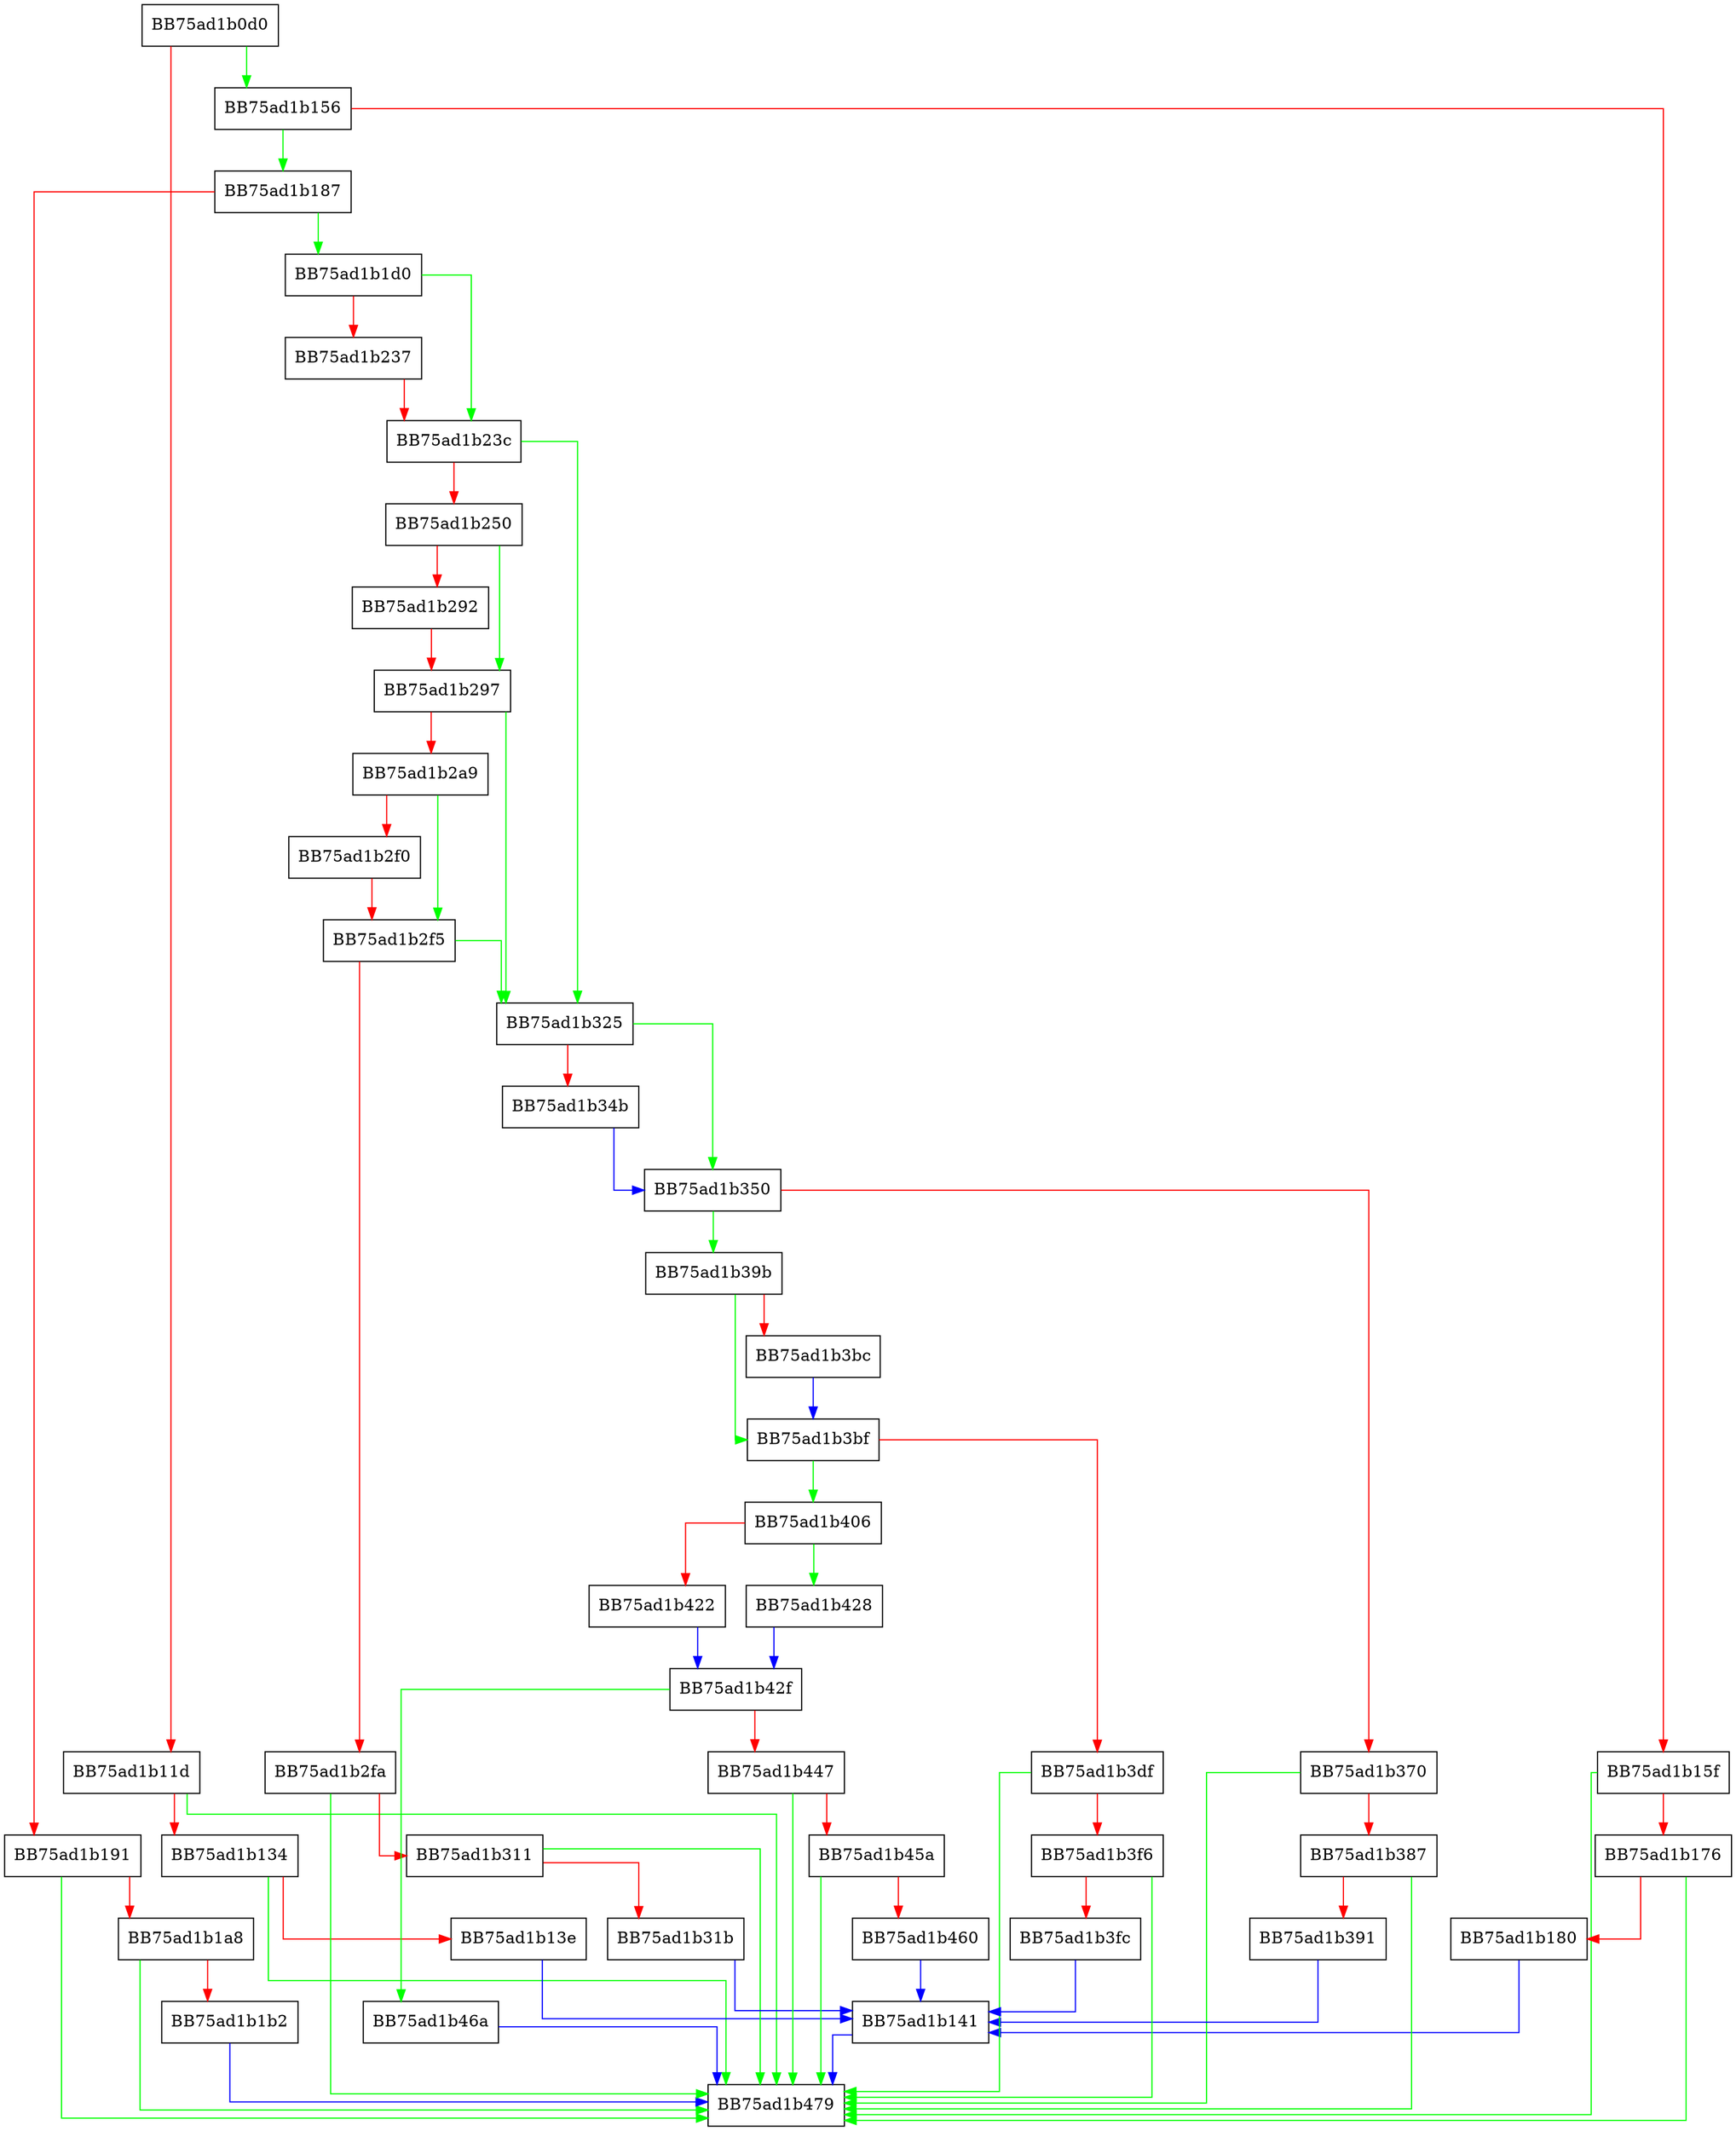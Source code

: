 digraph Validate {
  node [shape="box"];
  graph [splines=ortho];
  BB75ad1b0d0 -> BB75ad1b156 [color="green"];
  BB75ad1b0d0 -> BB75ad1b11d [color="red"];
  BB75ad1b11d -> BB75ad1b479 [color="green"];
  BB75ad1b11d -> BB75ad1b134 [color="red"];
  BB75ad1b134 -> BB75ad1b479 [color="green"];
  BB75ad1b134 -> BB75ad1b13e [color="red"];
  BB75ad1b13e -> BB75ad1b141 [color="blue"];
  BB75ad1b141 -> BB75ad1b479 [color="blue"];
  BB75ad1b156 -> BB75ad1b187 [color="green"];
  BB75ad1b156 -> BB75ad1b15f [color="red"];
  BB75ad1b15f -> BB75ad1b479 [color="green"];
  BB75ad1b15f -> BB75ad1b176 [color="red"];
  BB75ad1b176 -> BB75ad1b479 [color="green"];
  BB75ad1b176 -> BB75ad1b180 [color="red"];
  BB75ad1b180 -> BB75ad1b141 [color="blue"];
  BB75ad1b187 -> BB75ad1b1d0 [color="green"];
  BB75ad1b187 -> BB75ad1b191 [color="red"];
  BB75ad1b191 -> BB75ad1b479 [color="green"];
  BB75ad1b191 -> BB75ad1b1a8 [color="red"];
  BB75ad1b1a8 -> BB75ad1b479 [color="green"];
  BB75ad1b1a8 -> BB75ad1b1b2 [color="red"];
  BB75ad1b1b2 -> BB75ad1b479 [color="blue"];
  BB75ad1b1d0 -> BB75ad1b23c [color="green"];
  BB75ad1b1d0 -> BB75ad1b237 [color="red"];
  BB75ad1b237 -> BB75ad1b23c [color="red"];
  BB75ad1b23c -> BB75ad1b325 [color="green"];
  BB75ad1b23c -> BB75ad1b250 [color="red"];
  BB75ad1b250 -> BB75ad1b297 [color="green"];
  BB75ad1b250 -> BB75ad1b292 [color="red"];
  BB75ad1b292 -> BB75ad1b297 [color="red"];
  BB75ad1b297 -> BB75ad1b325 [color="green"];
  BB75ad1b297 -> BB75ad1b2a9 [color="red"];
  BB75ad1b2a9 -> BB75ad1b2f5 [color="green"];
  BB75ad1b2a9 -> BB75ad1b2f0 [color="red"];
  BB75ad1b2f0 -> BB75ad1b2f5 [color="red"];
  BB75ad1b2f5 -> BB75ad1b325 [color="green"];
  BB75ad1b2f5 -> BB75ad1b2fa [color="red"];
  BB75ad1b2fa -> BB75ad1b479 [color="green"];
  BB75ad1b2fa -> BB75ad1b311 [color="red"];
  BB75ad1b311 -> BB75ad1b479 [color="green"];
  BB75ad1b311 -> BB75ad1b31b [color="red"];
  BB75ad1b31b -> BB75ad1b141 [color="blue"];
  BB75ad1b325 -> BB75ad1b350 [color="green"];
  BB75ad1b325 -> BB75ad1b34b [color="red"];
  BB75ad1b34b -> BB75ad1b350 [color="blue"];
  BB75ad1b350 -> BB75ad1b39b [color="green"];
  BB75ad1b350 -> BB75ad1b370 [color="red"];
  BB75ad1b370 -> BB75ad1b479 [color="green"];
  BB75ad1b370 -> BB75ad1b387 [color="red"];
  BB75ad1b387 -> BB75ad1b479 [color="green"];
  BB75ad1b387 -> BB75ad1b391 [color="red"];
  BB75ad1b391 -> BB75ad1b141 [color="blue"];
  BB75ad1b39b -> BB75ad1b3bf [color="green"];
  BB75ad1b39b -> BB75ad1b3bc [color="red"];
  BB75ad1b3bc -> BB75ad1b3bf [color="blue"];
  BB75ad1b3bf -> BB75ad1b406 [color="green"];
  BB75ad1b3bf -> BB75ad1b3df [color="red"];
  BB75ad1b3df -> BB75ad1b479 [color="green"];
  BB75ad1b3df -> BB75ad1b3f6 [color="red"];
  BB75ad1b3f6 -> BB75ad1b479 [color="green"];
  BB75ad1b3f6 -> BB75ad1b3fc [color="red"];
  BB75ad1b3fc -> BB75ad1b141 [color="blue"];
  BB75ad1b406 -> BB75ad1b428 [color="green"];
  BB75ad1b406 -> BB75ad1b422 [color="red"];
  BB75ad1b422 -> BB75ad1b42f [color="blue"];
  BB75ad1b428 -> BB75ad1b42f [color="blue"];
  BB75ad1b42f -> BB75ad1b46a [color="green"];
  BB75ad1b42f -> BB75ad1b447 [color="red"];
  BB75ad1b447 -> BB75ad1b479 [color="green"];
  BB75ad1b447 -> BB75ad1b45a [color="red"];
  BB75ad1b45a -> BB75ad1b479 [color="green"];
  BB75ad1b45a -> BB75ad1b460 [color="red"];
  BB75ad1b460 -> BB75ad1b141 [color="blue"];
  BB75ad1b46a -> BB75ad1b479 [color="blue"];
}
